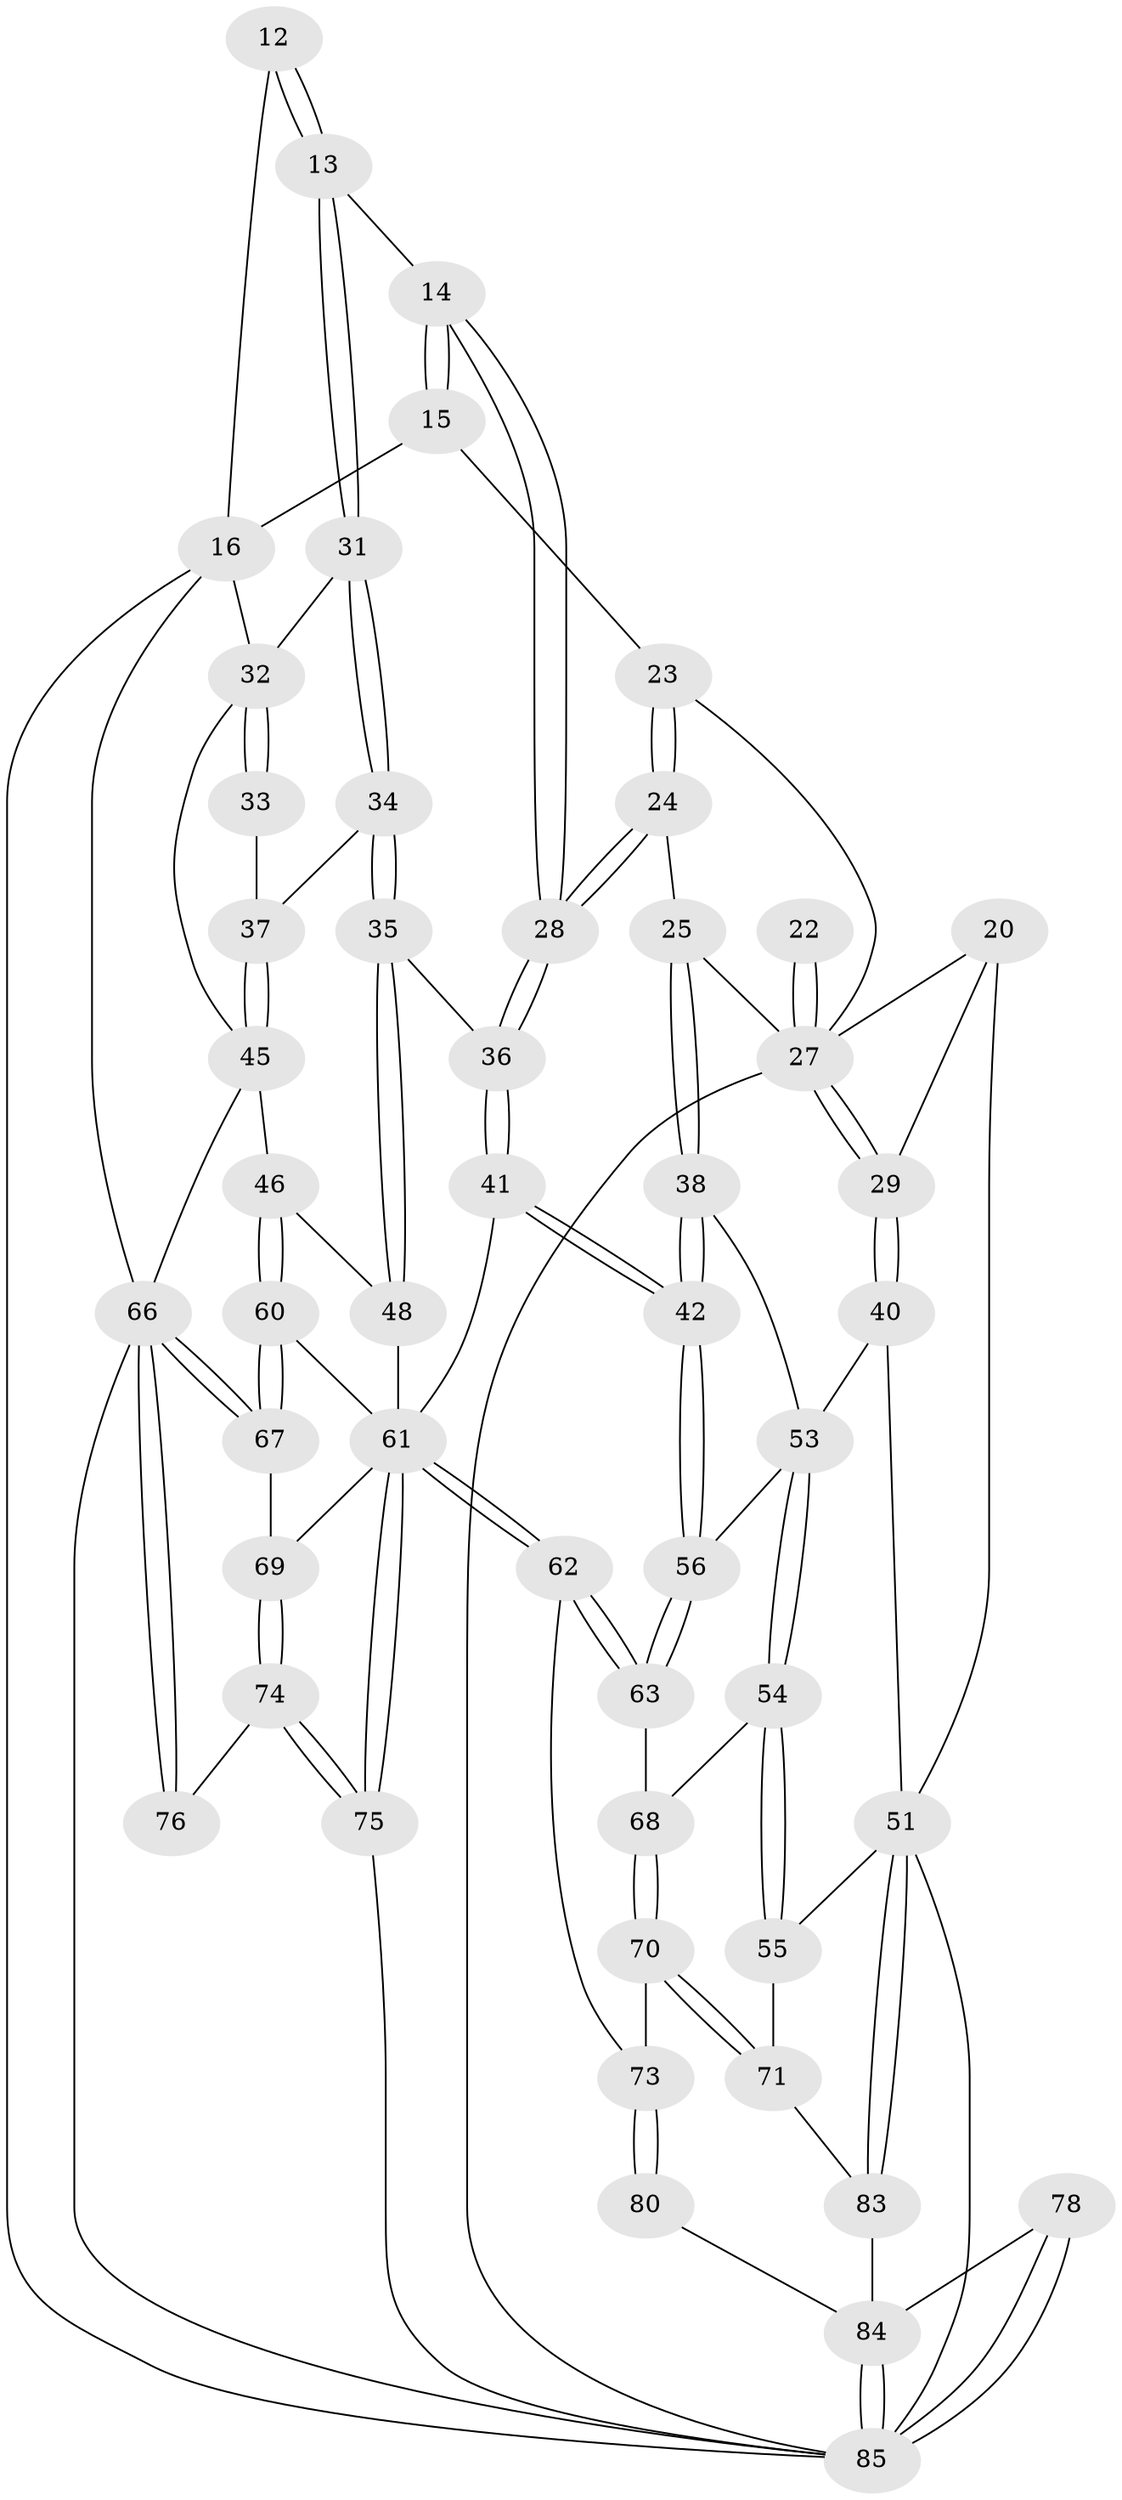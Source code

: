 // original degree distribution, {3: 0.023529411764705882, 4: 0.2235294117647059, 5: 0.5647058823529412, 6: 0.18823529411764706}
// Generated by graph-tools (version 1.1) at 2025/04/03/04/25 22:04:52]
// undirected, 51 vertices, 121 edges
graph export_dot {
graph [start="1"]
  node [color=gray90,style=filled];
  12 [pos="+0.5494493848550833+0.11992547235689513"];
  13 [pos="+0.5482319608541052+0.13112079953674172"];
  14 [pos="+0.524928686959754+0.14323868135949103"];
  15 [pos="+0.486436036188819+0.14081430866394465",super="+6"];
  16 [pos="+0.7633366803037165+0.025333522689377885",super="+11+3"];
  20 [pos="+0+0.09298294065407131"];
  22 [pos="+0.08279591922226831+0.2809484008699643"];
  23 [pos="+0.34676833324543127+0.18956136824578423",super="+7"];
  24 [pos="+0.2944106962668387+0.29004712357754037"];
  25 [pos="+0.26024376060963617+0.30425065035863924"];
  27 [pos="+0.10249871367760936+0.34373637340137064",super="+26+9+21"];
  28 [pos="+0.4433461717534181+0.300425055978435"];
  29 [pos="+0.09485170683681171+0.3589157844808847"];
  31 [pos="+0.556175728207978+0.13693530323999062"];
  32 [pos="+1+0.5019139643501096",super="+18+30"];
  33 [pos="+0.8454103922494624+0.281234436151348"];
  34 [pos="+0.6894678982135249+0.3136329466273051"];
  35 [pos="+0.669285937568926+0.35067497844793866"];
  36 [pos="+0.43425932973151155+0.38448501999832857"];
  37 [pos="+0.7771104850619873+0.3238885206901292"];
  38 [pos="+0.2739438038926933+0.38124953130808104"];
  40 [pos="+0.08714548707649541+0.39876539207176337"];
  41 [pos="+0.4250008837092521+0.421423252103896"];
  42 [pos="+0.34873283737484495+0.46410602038401316"];
  45 [pos="+0.836777587561406+0.4674177274363066",super="+44"];
  46 [pos="+0.791422987520024+0.5151677771765901"];
  48 [pos="+0.6315390151284069+0.443868312222338",super="+47"];
  51 [pos="+0+0.8110945057436264",super="+50+43+19"];
  53 [pos="+0.13400657032751379+0.46472423597458806",super="+39"];
  54 [pos="+0.13966952249858466+0.5566890122140928"];
  55 [pos="+0.10893204590418899+0.5992244490410842"];
  56 [pos="+0.3412064083694186+0.4818698900164471"];
  60 [pos="+0.7759723584232693+0.5709020342709631"];
  61 [pos="+0.476008445472841+0.6951085807178566",super="+59+58"];
  62 [pos="+0.3620922598995145+0.6318813418446702"];
  63 [pos="+0.32817329041473364+0.5626800491791689"];
  66 [pos="+0.9112533797370508+0.6975266449300477",super="+65"];
  67 [pos="+0.775496359852167+0.6001054789199044"];
  68 [pos="+0.30409870962565316+0.5657706097181199"];
  69 [pos="+0.6953159813522588+0.6432213785864449"];
  70 [pos="+0.15708098017096234+0.6866227434149275"];
  71 [pos="+0.13580384382566538+0.6807260665789758"];
  73 [pos="+0.15728303610254557+0.6867357816325201",super="+72"];
  74 [pos="+0.7164014425811005+0.8782236794084972"];
  75 [pos="+0.5584407052598477+1"];
  76 [pos="+0.721957004228409+0.875235181340981"];
  78 [pos="+0.530546656451732+1"];
  80 [pos="+0.25494171501336677+0.8369970261079663"];
  83 [pos="+0+0.7904788345432213",super="+82"];
  84 [pos="+0.14159521817572338+0.888373393898435",super="+81"];
  85 [pos="+0+1",super="+52+77"];
  12 -- 13;
  12 -- 13;
  12 -- 16 [weight=2];
  13 -- 14;
  13 -- 31;
  13 -- 31;
  14 -- 15;
  14 -- 15;
  14 -- 28;
  14 -- 28;
  15 -- 23 [weight=2];
  15 -- 16;
  16 -- 32 [weight=2];
  16 -- 85;
  16 -- 66;
  20 -- 29;
  20 -- 51;
  20 -- 27;
  22 -- 27 [weight=3];
  22 -- 27;
  23 -- 24;
  23 -- 24;
  23 -- 27;
  24 -- 25;
  24 -- 28;
  24 -- 28;
  25 -- 38;
  25 -- 38;
  25 -- 27;
  27 -- 29;
  27 -- 29;
  27 -- 85;
  28 -- 36;
  28 -- 36;
  29 -- 40;
  29 -- 40;
  31 -- 34;
  31 -- 34;
  31 -- 32;
  32 -- 33 [weight=2];
  32 -- 33;
  32 -- 45;
  33 -- 37;
  34 -- 35;
  34 -- 35;
  34 -- 37;
  35 -- 36;
  35 -- 48;
  35 -- 48;
  36 -- 41;
  36 -- 41;
  37 -- 45;
  37 -- 45;
  38 -- 42;
  38 -- 42;
  38 -- 53;
  40 -- 51;
  40 -- 53;
  41 -- 42;
  41 -- 42;
  41 -- 61;
  42 -- 56;
  42 -- 56;
  45 -- 46;
  45 -- 66;
  46 -- 60;
  46 -- 60;
  46 -- 48;
  48 -- 61 [weight=2];
  51 -- 83;
  51 -- 83;
  51 -- 55;
  51 -- 85 [weight=2];
  53 -- 54;
  53 -- 54;
  53 -- 56;
  54 -- 55;
  54 -- 55;
  54 -- 68;
  55 -- 71;
  56 -- 63;
  56 -- 63;
  60 -- 67;
  60 -- 67;
  60 -- 61;
  61 -- 62;
  61 -- 62;
  61 -- 75;
  61 -- 75;
  61 -- 69;
  62 -- 63;
  62 -- 63;
  62 -- 73;
  63 -- 68;
  66 -- 67;
  66 -- 67;
  66 -- 76 [weight=2];
  66 -- 76;
  66 -- 85;
  67 -- 69;
  68 -- 70;
  68 -- 70;
  69 -- 74;
  69 -- 74;
  70 -- 71;
  70 -- 71;
  70 -- 73;
  71 -- 83;
  73 -- 80 [weight=2];
  73 -- 80;
  74 -- 75;
  74 -- 75;
  74 -- 76;
  75 -- 85;
  78 -- 85 [weight=2];
  78 -- 85;
  78 -- 84;
  80 -- 84;
  83 -- 84 [weight=2];
  84 -- 85;
  84 -- 85;
}
